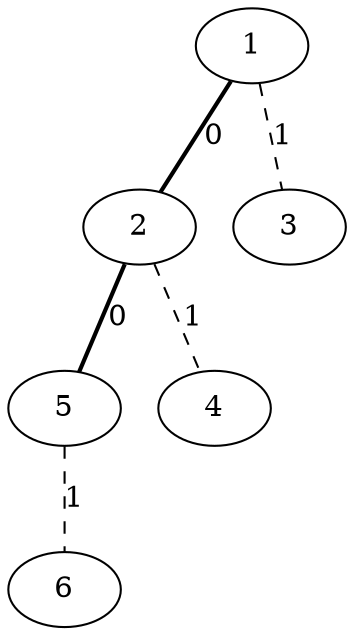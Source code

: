 graph G {
1 -- 2 [style=bold, label=0];
2 -- 5 [style=bold, label=0];
1 -- 3 [style=dashed, label=1];
2 -- 4 [style=dashed, label=1];
5 -- 6 [style=dashed, label=1];
}
